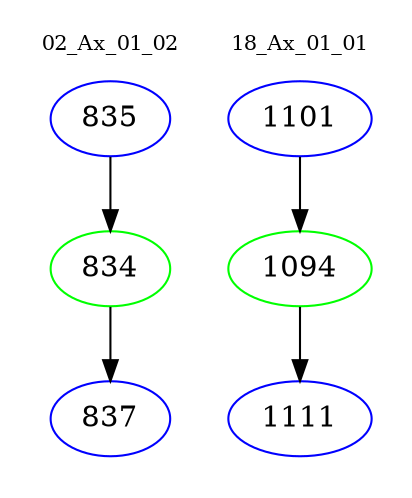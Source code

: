 digraph{
subgraph cluster_0 {
color = white
label = "02_Ax_01_02";
fontsize=10;
T0_835 [label="835", color="blue"]
T0_835 -> T0_834 [color="black"]
T0_834 [label="834", color="green"]
T0_834 -> T0_837 [color="black"]
T0_837 [label="837", color="blue"]
}
subgraph cluster_1 {
color = white
label = "18_Ax_01_01";
fontsize=10;
T1_1101 [label="1101", color="blue"]
T1_1101 -> T1_1094 [color="black"]
T1_1094 [label="1094", color="green"]
T1_1094 -> T1_1111 [color="black"]
T1_1111 [label="1111", color="blue"]
}
}
